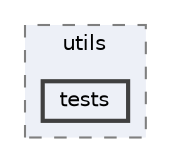 digraph "/home/jam/Research/IRES-2025/dev/src/llm-scripts/testing/hypothesis-testing/hyp-env/lib/python3.12/site-packages/sklearn/utils/tests"
{
 // LATEX_PDF_SIZE
  bgcolor="transparent";
  edge [fontname=Helvetica,fontsize=10,labelfontname=Helvetica,labelfontsize=10];
  node [fontname=Helvetica,fontsize=10,shape=box,height=0.2,width=0.4];
  compound=true
  subgraph clusterdir_469cc348d0e2d000bc3cb51768ece1fb {
    graph [ bgcolor="#edf0f7", pencolor="grey50", label="utils", fontname=Helvetica,fontsize=10 style="filled,dashed", URL="dir_469cc348d0e2d000bc3cb51768ece1fb.html",tooltip=""]
  dir_b61ab29fe4986588339a181c9b79fdcb [label="tests", fillcolor="#edf0f7", color="grey25", style="filled,bold", URL="dir_b61ab29fe4986588339a181c9b79fdcb.html",tooltip=""];
  }
}
